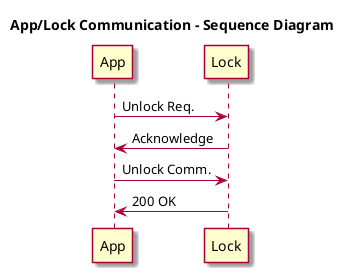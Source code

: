 @startuml

skin rose

title "App/Lock Communication - Sequence Diagram"

App -> Lock : Unlock Req.
Lock -> App : Acknowledge
App -> Lock : Unlock Comm.
Lock -> App : 200 OK

@enduml